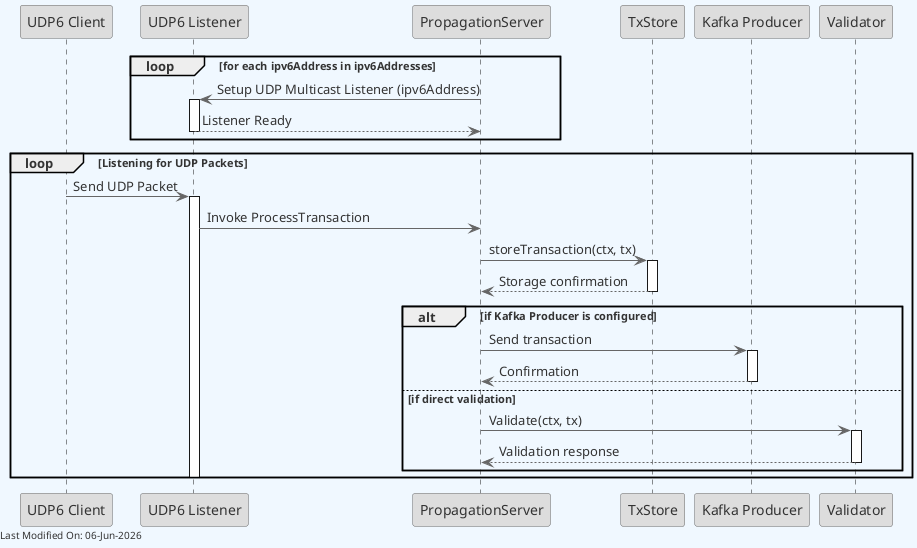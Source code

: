 @startuml
skinparam backgroundColor #F0F8FF
skinparam defaultFontColor #333333
skinparam arrowColor #666666

' Define borders for all elements
skinparam entity {
  BorderColor #666666
  BackgroundColor #DDDDDD
}

skinparam control {
  BorderColor #666666
  BackgroundColor #DDDDDD
}

skinparam participant {
  BorderColor #666666
  BackgroundColor #DDDDDD
}




participant "UDP6 Client" as Client
participant "UDP6 Listener" as UDPListener
participant "PropagationServer" as PropagationServer
participant "TxStore" as TxStore
participant "Kafka Producer" as KafkaProducer
participant "Validator" as Validator

loop for each ipv6Address in ipv6Addresses
    PropagationServer -> UDPListener: Setup UDP Multicast Listener (ipv6Address)
    activate UDPListener
    UDPListener --> PropagationServer: Listener Ready
    deactivate UDPListener
end

loop Listening for UDP Packets
    Client -> UDPListener: Send UDP Packet
    activate UDPListener
    UDPListener -> PropagationServer: Invoke ProcessTransaction

    PropagationServer -> TxStore: storeTransaction(ctx, tx)
    activate TxStore
    TxStore --> PropagationServer: Storage confirmation
    deactivate TxStore

    alt if Kafka Producer is configured
        PropagationServer -> KafkaProducer: Send transaction
        activate KafkaProducer
        KafkaProducer --> PropagationServer: Confirmation
        deactivate KafkaProducer
    else if direct validation
        PropagationServer -> Validator: Validate(ctx, tx)
        activate Validator
        Validator --> PropagationServer: Validation response
        deactivate Validator
    end

    deactivate UDPListener
end

left footer Last Modified On: %date("dd-MMM-yyyy")

@enduml
